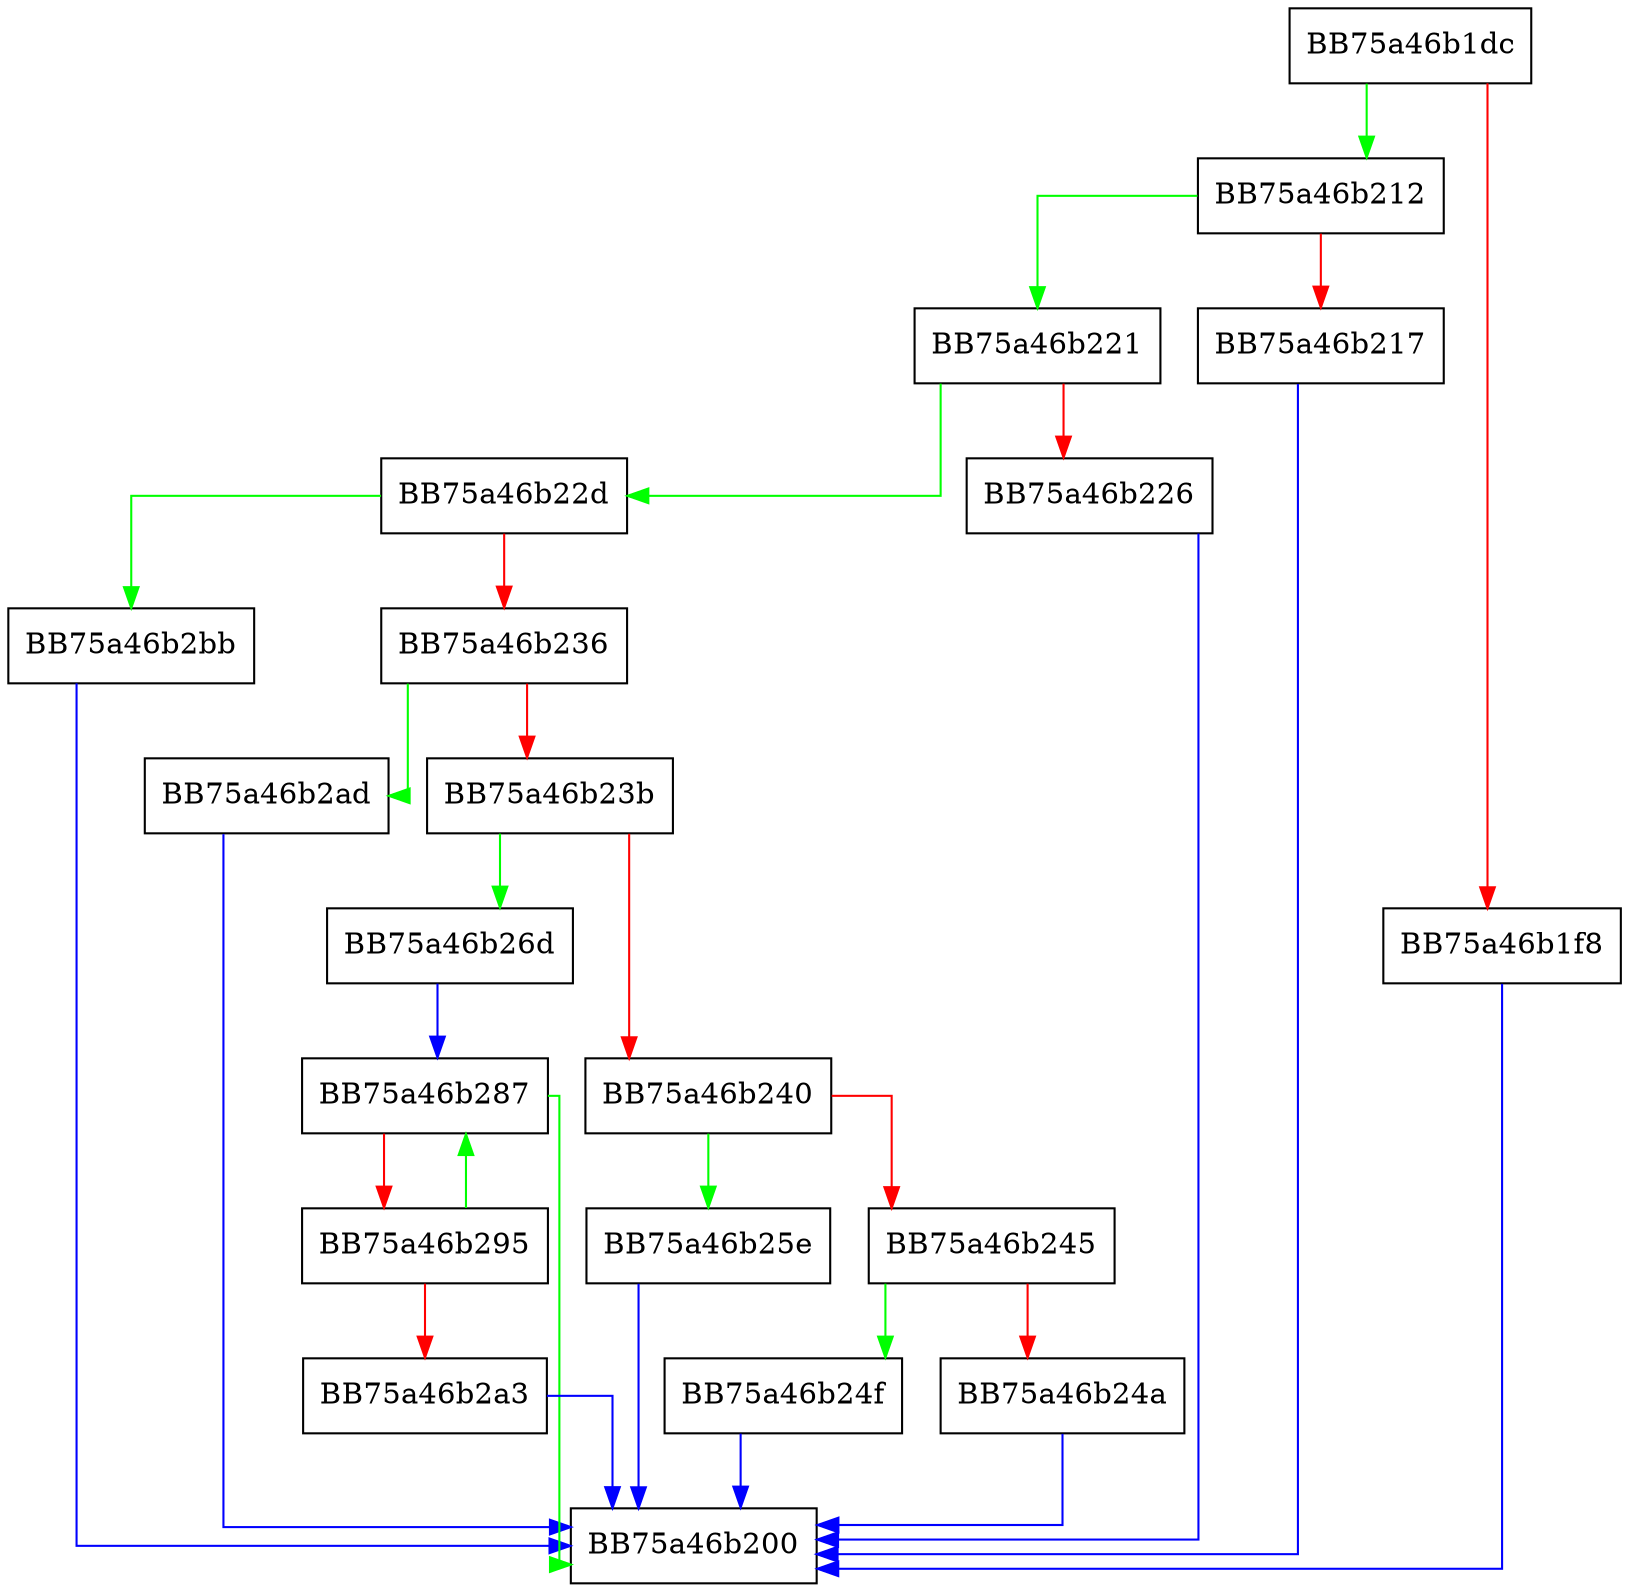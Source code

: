 digraph lua_gc {
  node [shape="box"];
  graph [splines=ortho];
  BB75a46b1dc -> BB75a46b212 [color="green"];
  BB75a46b1dc -> BB75a46b1f8 [color="red"];
  BB75a46b1f8 -> BB75a46b200 [color="blue"];
  BB75a46b212 -> BB75a46b221 [color="green"];
  BB75a46b212 -> BB75a46b217 [color="red"];
  BB75a46b217 -> BB75a46b200 [color="blue"];
  BB75a46b221 -> BB75a46b22d [color="green"];
  BB75a46b221 -> BB75a46b226 [color="red"];
  BB75a46b226 -> BB75a46b200 [color="blue"];
  BB75a46b22d -> BB75a46b2bb [color="green"];
  BB75a46b22d -> BB75a46b236 [color="red"];
  BB75a46b236 -> BB75a46b2ad [color="green"];
  BB75a46b236 -> BB75a46b23b [color="red"];
  BB75a46b23b -> BB75a46b26d [color="green"];
  BB75a46b23b -> BB75a46b240 [color="red"];
  BB75a46b240 -> BB75a46b25e [color="green"];
  BB75a46b240 -> BB75a46b245 [color="red"];
  BB75a46b245 -> BB75a46b24f [color="green"];
  BB75a46b245 -> BB75a46b24a [color="red"];
  BB75a46b24a -> BB75a46b200 [color="blue"];
  BB75a46b24f -> BB75a46b200 [color="blue"];
  BB75a46b25e -> BB75a46b200 [color="blue"];
  BB75a46b26d -> BB75a46b287 [color="blue"];
  BB75a46b287 -> BB75a46b200 [color="green"];
  BB75a46b287 -> BB75a46b295 [color="red"];
  BB75a46b295 -> BB75a46b287 [color="green"];
  BB75a46b295 -> BB75a46b2a3 [color="red"];
  BB75a46b2a3 -> BB75a46b200 [color="blue"];
  BB75a46b2ad -> BB75a46b200 [color="blue"];
  BB75a46b2bb -> BB75a46b200 [color="blue"];
}